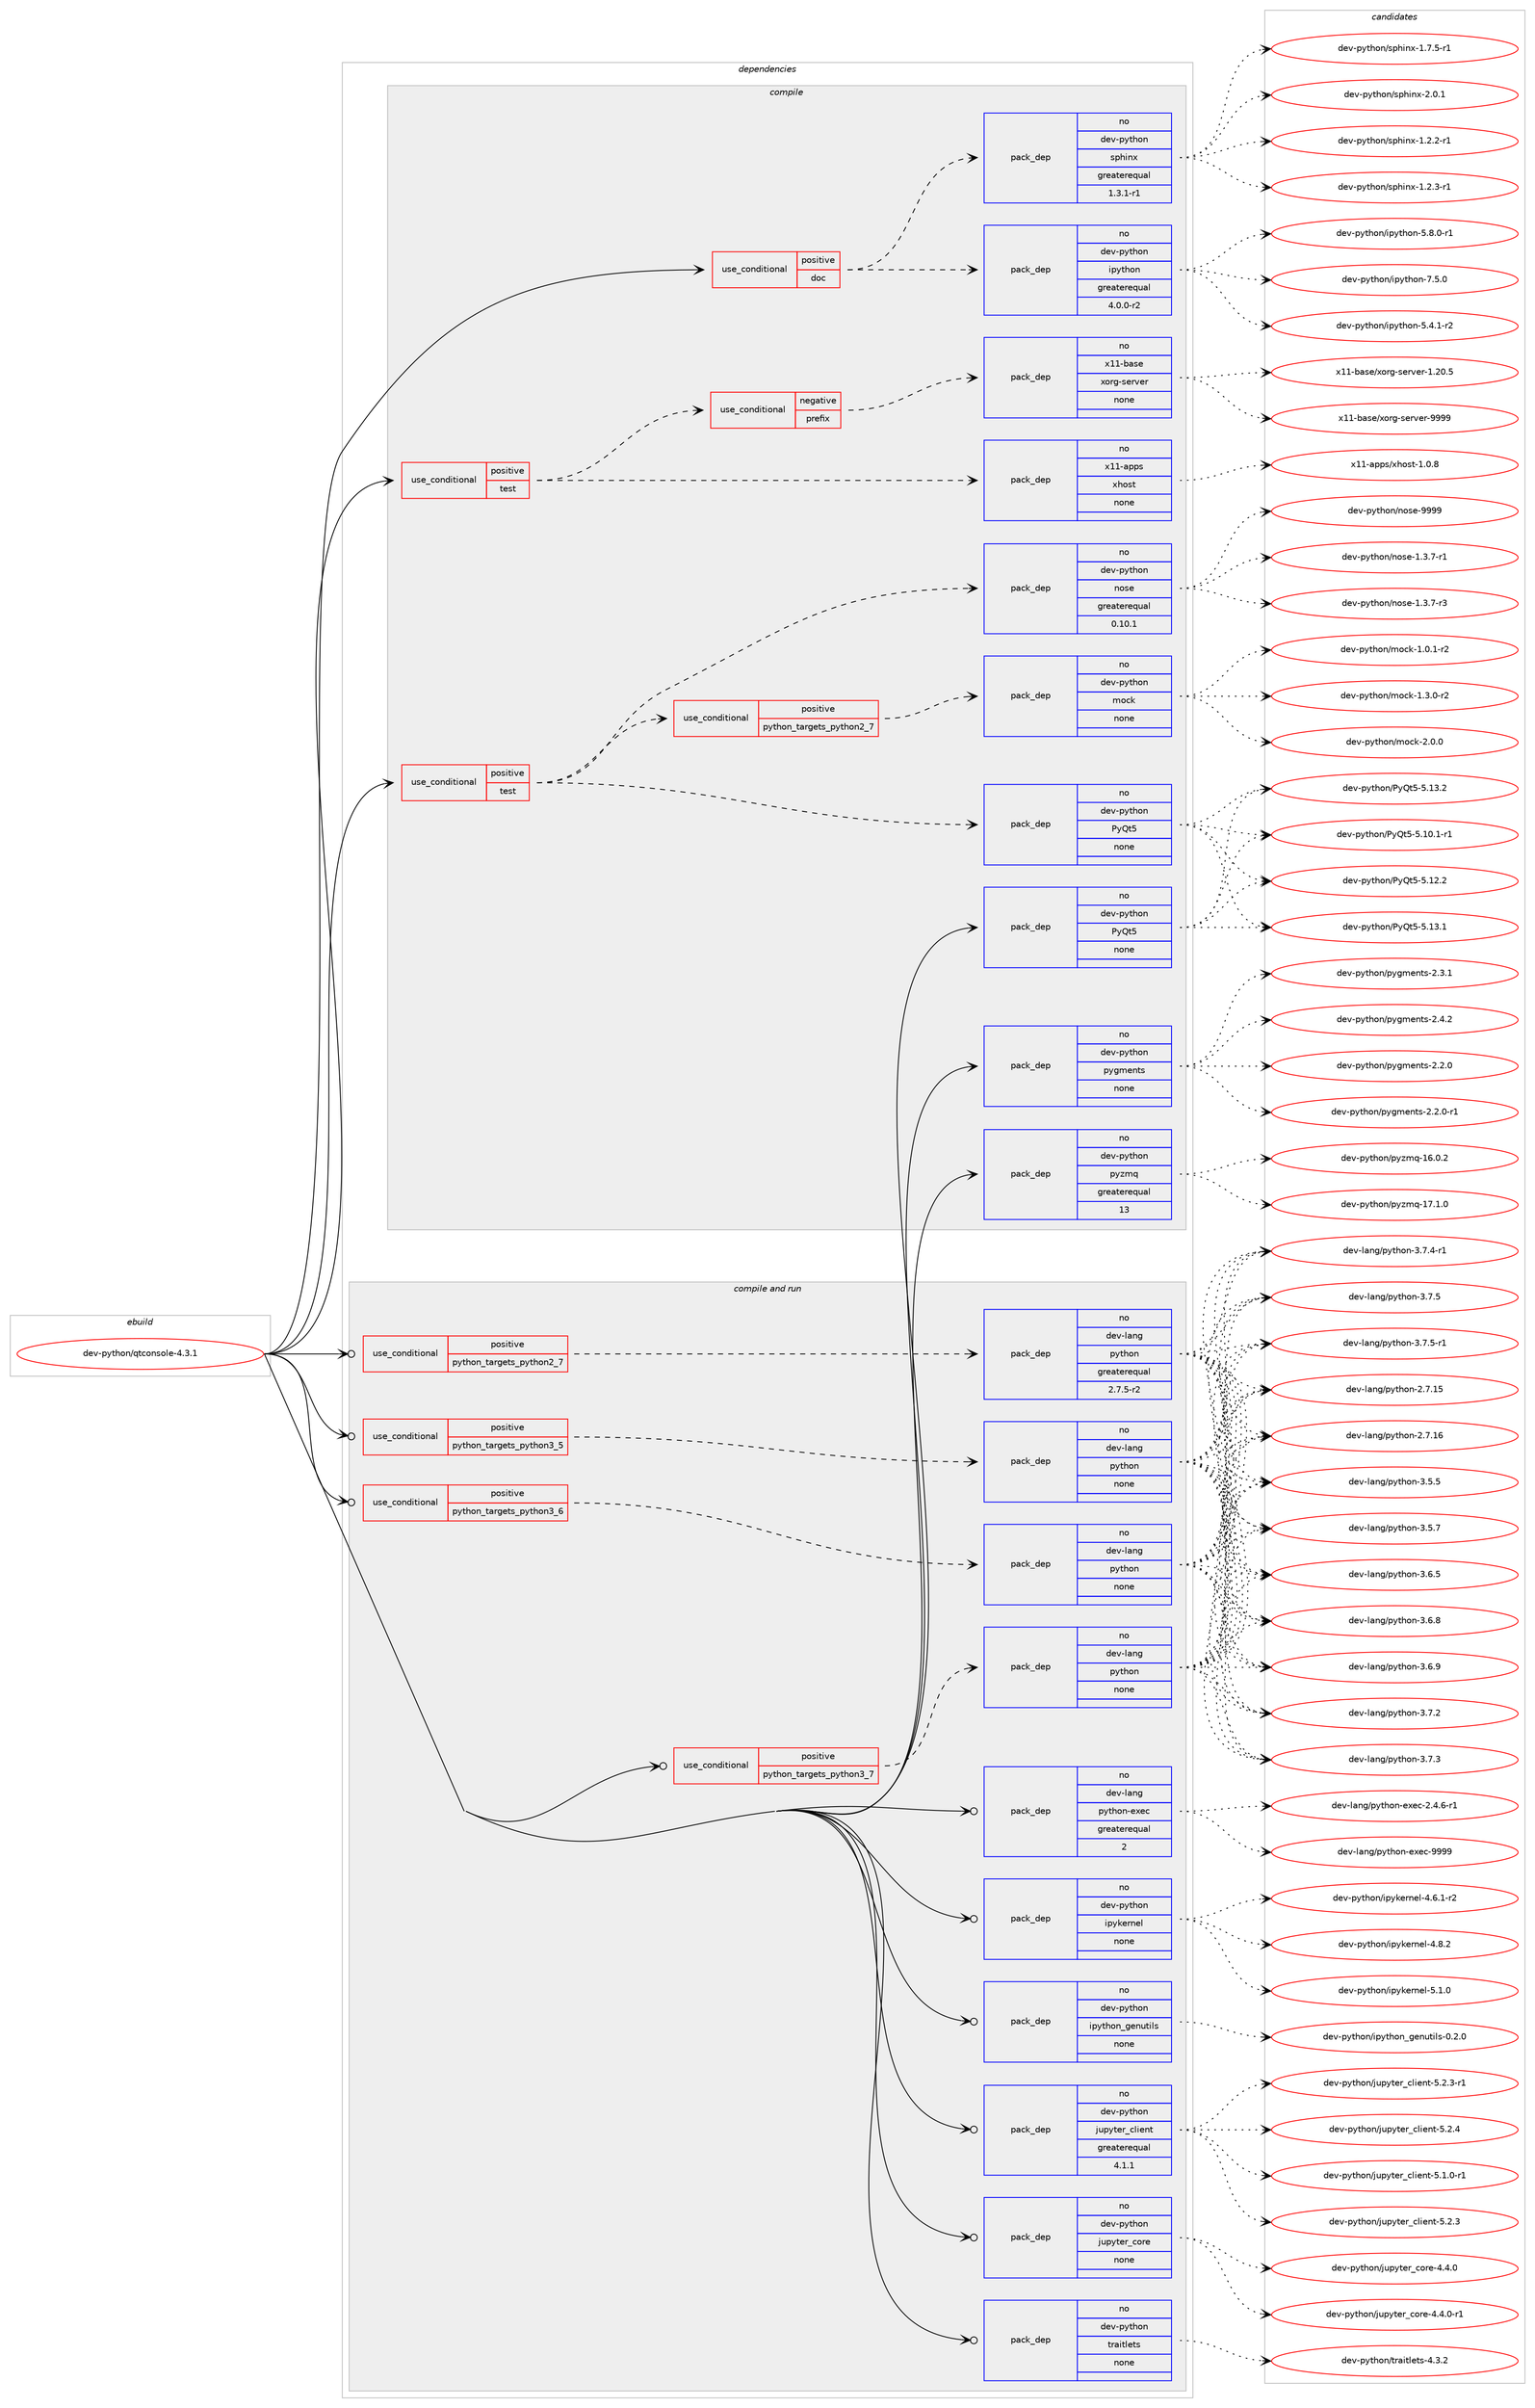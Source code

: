 digraph prolog {

# *************
# Graph options
# *************

newrank=true;
concentrate=true;
compound=true;
graph [rankdir=LR,fontname=Helvetica,fontsize=10,ranksep=1.5];#, ranksep=2.5, nodesep=0.2];
edge  [arrowhead=vee];
node  [fontname=Helvetica,fontsize=10];

# **********
# The ebuild
# **********

subgraph cluster_leftcol {
color=gray;
rank=same;
label=<<i>ebuild</i>>;
id [label="dev-python/qtconsole-4.3.1", color=red, width=4, href="../dev-python/qtconsole-4.3.1.svg"];
}

# ****************
# The dependencies
# ****************

subgraph cluster_midcol {
color=gray;
label=<<i>dependencies</i>>;
subgraph cluster_compile {
fillcolor="#eeeeee";
style=filled;
label=<<i>compile</i>>;
subgraph cond148322 {
dependency634216 [label=<<TABLE BORDER="0" CELLBORDER="1" CELLSPACING="0" CELLPADDING="4"><TR><TD ROWSPAN="3" CELLPADDING="10">use_conditional</TD></TR><TR><TD>positive</TD></TR><TR><TD>doc</TD></TR></TABLE>>, shape=none, color=red];
subgraph pack474016 {
dependency634217 [label=<<TABLE BORDER="0" CELLBORDER="1" CELLSPACING="0" CELLPADDING="4" WIDTH="220"><TR><TD ROWSPAN="6" CELLPADDING="30">pack_dep</TD></TR><TR><TD WIDTH="110">no</TD></TR><TR><TD>dev-python</TD></TR><TR><TD>ipython</TD></TR><TR><TD>greaterequal</TD></TR><TR><TD>4.0.0-r2</TD></TR></TABLE>>, shape=none, color=blue];
}
dependency634216:e -> dependency634217:w [weight=20,style="dashed",arrowhead="vee"];
subgraph pack474017 {
dependency634218 [label=<<TABLE BORDER="0" CELLBORDER="1" CELLSPACING="0" CELLPADDING="4" WIDTH="220"><TR><TD ROWSPAN="6" CELLPADDING="30">pack_dep</TD></TR><TR><TD WIDTH="110">no</TD></TR><TR><TD>dev-python</TD></TR><TR><TD>sphinx</TD></TR><TR><TD>greaterequal</TD></TR><TR><TD>1.3.1-r1</TD></TR></TABLE>>, shape=none, color=blue];
}
dependency634216:e -> dependency634218:w [weight=20,style="dashed",arrowhead="vee"];
}
id:e -> dependency634216:w [weight=20,style="solid",arrowhead="vee"];
subgraph cond148323 {
dependency634219 [label=<<TABLE BORDER="0" CELLBORDER="1" CELLSPACING="0" CELLPADDING="4"><TR><TD ROWSPAN="3" CELLPADDING="10">use_conditional</TD></TR><TR><TD>positive</TD></TR><TR><TD>test</TD></TR></TABLE>>, shape=none, color=red];
subgraph cond148324 {
dependency634220 [label=<<TABLE BORDER="0" CELLBORDER="1" CELLSPACING="0" CELLPADDING="4"><TR><TD ROWSPAN="3" CELLPADDING="10">use_conditional</TD></TR><TR><TD>negative</TD></TR><TR><TD>prefix</TD></TR></TABLE>>, shape=none, color=red];
subgraph pack474018 {
dependency634221 [label=<<TABLE BORDER="0" CELLBORDER="1" CELLSPACING="0" CELLPADDING="4" WIDTH="220"><TR><TD ROWSPAN="6" CELLPADDING="30">pack_dep</TD></TR><TR><TD WIDTH="110">no</TD></TR><TR><TD>x11-base</TD></TR><TR><TD>xorg-server</TD></TR><TR><TD>none</TD></TR><TR><TD></TD></TR></TABLE>>, shape=none, color=blue];
}
dependency634220:e -> dependency634221:w [weight=20,style="dashed",arrowhead="vee"];
}
dependency634219:e -> dependency634220:w [weight=20,style="dashed",arrowhead="vee"];
subgraph pack474019 {
dependency634222 [label=<<TABLE BORDER="0" CELLBORDER="1" CELLSPACING="0" CELLPADDING="4" WIDTH="220"><TR><TD ROWSPAN="6" CELLPADDING="30">pack_dep</TD></TR><TR><TD WIDTH="110">no</TD></TR><TR><TD>x11-apps</TD></TR><TR><TD>xhost</TD></TR><TR><TD>none</TD></TR><TR><TD></TD></TR></TABLE>>, shape=none, color=blue];
}
dependency634219:e -> dependency634222:w [weight=20,style="dashed",arrowhead="vee"];
}
id:e -> dependency634219:w [weight=20,style="solid",arrowhead="vee"];
subgraph cond148325 {
dependency634223 [label=<<TABLE BORDER="0" CELLBORDER="1" CELLSPACING="0" CELLPADDING="4"><TR><TD ROWSPAN="3" CELLPADDING="10">use_conditional</TD></TR><TR><TD>positive</TD></TR><TR><TD>test</TD></TR></TABLE>>, shape=none, color=red];
subgraph cond148326 {
dependency634224 [label=<<TABLE BORDER="0" CELLBORDER="1" CELLSPACING="0" CELLPADDING="4"><TR><TD ROWSPAN="3" CELLPADDING="10">use_conditional</TD></TR><TR><TD>positive</TD></TR><TR><TD>python_targets_python2_7</TD></TR></TABLE>>, shape=none, color=red];
subgraph pack474020 {
dependency634225 [label=<<TABLE BORDER="0" CELLBORDER="1" CELLSPACING="0" CELLPADDING="4" WIDTH="220"><TR><TD ROWSPAN="6" CELLPADDING="30">pack_dep</TD></TR><TR><TD WIDTH="110">no</TD></TR><TR><TD>dev-python</TD></TR><TR><TD>mock</TD></TR><TR><TD>none</TD></TR><TR><TD></TD></TR></TABLE>>, shape=none, color=blue];
}
dependency634224:e -> dependency634225:w [weight=20,style="dashed",arrowhead="vee"];
}
dependency634223:e -> dependency634224:w [weight=20,style="dashed",arrowhead="vee"];
subgraph pack474021 {
dependency634226 [label=<<TABLE BORDER="0" CELLBORDER="1" CELLSPACING="0" CELLPADDING="4" WIDTH="220"><TR><TD ROWSPAN="6" CELLPADDING="30">pack_dep</TD></TR><TR><TD WIDTH="110">no</TD></TR><TR><TD>dev-python</TD></TR><TR><TD>nose</TD></TR><TR><TD>greaterequal</TD></TR><TR><TD>0.10.1</TD></TR></TABLE>>, shape=none, color=blue];
}
dependency634223:e -> dependency634226:w [weight=20,style="dashed",arrowhead="vee"];
subgraph pack474022 {
dependency634227 [label=<<TABLE BORDER="0" CELLBORDER="1" CELLSPACING="0" CELLPADDING="4" WIDTH="220"><TR><TD ROWSPAN="6" CELLPADDING="30">pack_dep</TD></TR><TR><TD WIDTH="110">no</TD></TR><TR><TD>dev-python</TD></TR><TR><TD>PyQt5</TD></TR><TR><TD>none</TD></TR><TR><TD></TD></TR></TABLE>>, shape=none, color=blue];
}
dependency634223:e -> dependency634227:w [weight=20,style="dashed",arrowhead="vee"];
}
id:e -> dependency634223:w [weight=20,style="solid",arrowhead="vee"];
subgraph pack474023 {
dependency634228 [label=<<TABLE BORDER="0" CELLBORDER="1" CELLSPACING="0" CELLPADDING="4" WIDTH="220"><TR><TD ROWSPAN="6" CELLPADDING="30">pack_dep</TD></TR><TR><TD WIDTH="110">no</TD></TR><TR><TD>dev-python</TD></TR><TR><TD>PyQt5</TD></TR><TR><TD>none</TD></TR><TR><TD></TD></TR></TABLE>>, shape=none, color=blue];
}
id:e -> dependency634228:w [weight=20,style="solid",arrowhead="vee"];
subgraph pack474024 {
dependency634229 [label=<<TABLE BORDER="0" CELLBORDER="1" CELLSPACING="0" CELLPADDING="4" WIDTH="220"><TR><TD ROWSPAN="6" CELLPADDING="30">pack_dep</TD></TR><TR><TD WIDTH="110">no</TD></TR><TR><TD>dev-python</TD></TR><TR><TD>pygments</TD></TR><TR><TD>none</TD></TR><TR><TD></TD></TR></TABLE>>, shape=none, color=blue];
}
id:e -> dependency634229:w [weight=20,style="solid",arrowhead="vee"];
subgraph pack474025 {
dependency634230 [label=<<TABLE BORDER="0" CELLBORDER="1" CELLSPACING="0" CELLPADDING="4" WIDTH="220"><TR><TD ROWSPAN="6" CELLPADDING="30">pack_dep</TD></TR><TR><TD WIDTH="110">no</TD></TR><TR><TD>dev-python</TD></TR><TR><TD>pyzmq</TD></TR><TR><TD>greaterequal</TD></TR><TR><TD>13</TD></TR></TABLE>>, shape=none, color=blue];
}
id:e -> dependency634230:w [weight=20,style="solid",arrowhead="vee"];
}
subgraph cluster_compileandrun {
fillcolor="#eeeeee";
style=filled;
label=<<i>compile and run</i>>;
subgraph cond148327 {
dependency634231 [label=<<TABLE BORDER="0" CELLBORDER="1" CELLSPACING="0" CELLPADDING="4"><TR><TD ROWSPAN="3" CELLPADDING="10">use_conditional</TD></TR><TR><TD>positive</TD></TR><TR><TD>python_targets_python2_7</TD></TR></TABLE>>, shape=none, color=red];
subgraph pack474026 {
dependency634232 [label=<<TABLE BORDER="0" CELLBORDER="1" CELLSPACING="0" CELLPADDING="4" WIDTH="220"><TR><TD ROWSPAN="6" CELLPADDING="30">pack_dep</TD></TR><TR><TD WIDTH="110">no</TD></TR><TR><TD>dev-lang</TD></TR><TR><TD>python</TD></TR><TR><TD>greaterequal</TD></TR><TR><TD>2.7.5-r2</TD></TR></TABLE>>, shape=none, color=blue];
}
dependency634231:e -> dependency634232:w [weight=20,style="dashed",arrowhead="vee"];
}
id:e -> dependency634231:w [weight=20,style="solid",arrowhead="odotvee"];
subgraph cond148328 {
dependency634233 [label=<<TABLE BORDER="0" CELLBORDER="1" CELLSPACING="0" CELLPADDING="4"><TR><TD ROWSPAN="3" CELLPADDING="10">use_conditional</TD></TR><TR><TD>positive</TD></TR><TR><TD>python_targets_python3_5</TD></TR></TABLE>>, shape=none, color=red];
subgraph pack474027 {
dependency634234 [label=<<TABLE BORDER="0" CELLBORDER="1" CELLSPACING="0" CELLPADDING="4" WIDTH="220"><TR><TD ROWSPAN="6" CELLPADDING="30">pack_dep</TD></TR><TR><TD WIDTH="110">no</TD></TR><TR><TD>dev-lang</TD></TR><TR><TD>python</TD></TR><TR><TD>none</TD></TR><TR><TD></TD></TR></TABLE>>, shape=none, color=blue];
}
dependency634233:e -> dependency634234:w [weight=20,style="dashed",arrowhead="vee"];
}
id:e -> dependency634233:w [weight=20,style="solid",arrowhead="odotvee"];
subgraph cond148329 {
dependency634235 [label=<<TABLE BORDER="0" CELLBORDER="1" CELLSPACING="0" CELLPADDING="4"><TR><TD ROWSPAN="3" CELLPADDING="10">use_conditional</TD></TR><TR><TD>positive</TD></TR><TR><TD>python_targets_python3_6</TD></TR></TABLE>>, shape=none, color=red];
subgraph pack474028 {
dependency634236 [label=<<TABLE BORDER="0" CELLBORDER="1" CELLSPACING="0" CELLPADDING="4" WIDTH="220"><TR><TD ROWSPAN="6" CELLPADDING="30">pack_dep</TD></TR><TR><TD WIDTH="110">no</TD></TR><TR><TD>dev-lang</TD></TR><TR><TD>python</TD></TR><TR><TD>none</TD></TR><TR><TD></TD></TR></TABLE>>, shape=none, color=blue];
}
dependency634235:e -> dependency634236:w [weight=20,style="dashed",arrowhead="vee"];
}
id:e -> dependency634235:w [weight=20,style="solid",arrowhead="odotvee"];
subgraph cond148330 {
dependency634237 [label=<<TABLE BORDER="0" CELLBORDER="1" CELLSPACING="0" CELLPADDING="4"><TR><TD ROWSPAN="3" CELLPADDING="10">use_conditional</TD></TR><TR><TD>positive</TD></TR><TR><TD>python_targets_python3_7</TD></TR></TABLE>>, shape=none, color=red];
subgraph pack474029 {
dependency634238 [label=<<TABLE BORDER="0" CELLBORDER="1" CELLSPACING="0" CELLPADDING="4" WIDTH="220"><TR><TD ROWSPAN="6" CELLPADDING="30">pack_dep</TD></TR><TR><TD WIDTH="110">no</TD></TR><TR><TD>dev-lang</TD></TR><TR><TD>python</TD></TR><TR><TD>none</TD></TR><TR><TD></TD></TR></TABLE>>, shape=none, color=blue];
}
dependency634237:e -> dependency634238:w [weight=20,style="dashed",arrowhead="vee"];
}
id:e -> dependency634237:w [weight=20,style="solid",arrowhead="odotvee"];
subgraph pack474030 {
dependency634239 [label=<<TABLE BORDER="0" CELLBORDER="1" CELLSPACING="0" CELLPADDING="4" WIDTH="220"><TR><TD ROWSPAN="6" CELLPADDING="30">pack_dep</TD></TR><TR><TD WIDTH="110">no</TD></TR><TR><TD>dev-lang</TD></TR><TR><TD>python-exec</TD></TR><TR><TD>greaterequal</TD></TR><TR><TD>2</TD></TR></TABLE>>, shape=none, color=blue];
}
id:e -> dependency634239:w [weight=20,style="solid",arrowhead="odotvee"];
subgraph pack474031 {
dependency634240 [label=<<TABLE BORDER="0" CELLBORDER="1" CELLSPACING="0" CELLPADDING="4" WIDTH="220"><TR><TD ROWSPAN="6" CELLPADDING="30">pack_dep</TD></TR><TR><TD WIDTH="110">no</TD></TR><TR><TD>dev-python</TD></TR><TR><TD>ipykernel</TD></TR><TR><TD>none</TD></TR><TR><TD></TD></TR></TABLE>>, shape=none, color=blue];
}
id:e -> dependency634240:w [weight=20,style="solid",arrowhead="odotvee"];
subgraph pack474032 {
dependency634241 [label=<<TABLE BORDER="0" CELLBORDER="1" CELLSPACING="0" CELLPADDING="4" WIDTH="220"><TR><TD ROWSPAN="6" CELLPADDING="30">pack_dep</TD></TR><TR><TD WIDTH="110">no</TD></TR><TR><TD>dev-python</TD></TR><TR><TD>ipython_genutils</TD></TR><TR><TD>none</TD></TR><TR><TD></TD></TR></TABLE>>, shape=none, color=blue];
}
id:e -> dependency634241:w [weight=20,style="solid",arrowhead="odotvee"];
subgraph pack474033 {
dependency634242 [label=<<TABLE BORDER="0" CELLBORDER="1" CELLSPACING="0" CELLPADDING="4" WIDTH="220"><TR><TD ROWSPAN="6" CELLPADDING="30">pack_dep</TD></TR><TR><TD WIDTH="110">no</TD></TR><TR><TD>dev-python</TD></TR><TR><TD>jupyter_client</TD></TR><TR><TD>greaterequal</TD></TR><TR><TD>4.1.1</TD></TR></TABLE>>, shape=none, color=blue];
}
id:e -> dependency634242:w [weight=20,style="solid",arrowhead="odotvee"];
subgraph pack474034 {
dependency634243 [label=<<TABLE BORDER="0" CELLBORDER="1" CELLSPACING="0" CELLPADDING="4" WIDTH="220"><TR><TD ROWSPAN="6" CELLPADDING="30">pack_dep</TD></TR><TR><TD WIDTH="110">no</TD></TR><TR><TD>dev-python</TD></TR><TR><TD>jupyter_core</TD></TR><TR><TD>none</TD></TR><TR><TD></TD></TR></TABLE>>, shape=none, color=blue];
}
id:e -> dependency634243:w [weight=20,style="solid",arrowhead="odotvee"];
subgraph pack474035 {
dependency634244 [label=<<TABLE BORDER="0" CELLBORDER="1" CELLSPACING="0" CELLPADDING="4" WIDTH="220"><TR><TD ROWSPAN="6" CELLPADDING="30">pack_dep</TD></TR><TR><TD WIDTH="110">no</TD></TR><TR><TD>dev-python</TD></TR><TR><TD>traitlets</TD></TR><TR><TD>none</TD></TR><TR><TD></TD></TR></TABLE>>, shape=none, color=blue];
}
id:e -> dependency634244:w [weight=20,style="solid",arrowhead="odotvee"];
}
subgraph cluster_run {
fillcolor="#eeeeee";
style=filled;
label=<<i>run</i>>;
}
}

# **************
# The candidates
# **************

subgraph cluster_choices {
rank=same;
color=gray;
label=<<i>candidates</i>>;

subgraph choice474016 {
color=black;
nodesep=1;
choice10010111845112121116104111110471051121211161041111104553465246494511450 [label="dev-python/ipython-5.4.1-r2", color=red, width=4,href="../dev-python/ipython-5.4.1-r2.svg"];
choice10010111845112121116104111110471051121211161041111104553465646484511449 [label="dev-python/ipython-5.8.0-r1", color=red, width=4,href="../dev-python/ipython-5.8.0-r1.svg"];
choice1001011184511212111610411111047105112121116104111110455546534648 [label="dev-python/ipython-7.5.0", color=red, width=4,href="../dev-python/ipython-7.5.0.svg"];
dependency634217:e -> choice10010111845112121116104111110471051121211161041111104553465246494511450:w [style=dotted,weight="100"];
dependency634217:e -> choice10010111845112121116104111110471051121211161041111104553465646484511449:w [style=dotted,weight="100"];
dependency634217:e -> choice1001011184511212111610411111047105112121116104111110455546534648:w [style=dotted,weight="100"];
}
subgraph choice474017 {
color=black;
nodesep=1;
choice10010111845112121116104111110471151121041051101204549465046504511449 [label="dev-python/sphinx-1.2.2-r1", color=red, width=4,href="../dev-python/sphinx-1.2.2-r1.svg"];
choice10010111845112121116104111110471151121041051101204549465046514511449 [label="dev-python/sphinx-1.2.3-r1", color=red, width=4,href="../dev-python/sphinx-1.2.3-r1.svg"];
choice10010111845112121116104111110471151121041051101204549465546534511449 [label="dev-python/sphinx-1.7.5-r1", color=red, width=4,href="../dev-python/sphinx-1.7.5-r1.svg"];
choice1001011184511212111610411111047115112104105110120455046484649 [label="dev-python/sphinx-2.0.1", color=red, width=4,href="../dev-python/sphinx-2.0.1.svg"];
dependency634218:e -> choice10010111845112121116104111110471151121041051101204549465046504511449:w [style=dotted,weight="100"];
dependency634218:e -> choice10010111845112121116104111110471151121041051101204549465046514511449:w [style=dotted,weight="100"];
dependency634218:e -> choice10010111845112121116104111110471151121041051101204549465546534511449:w [style=dotted,weight="100"];
dependency634218:e -> choice1001011184511212111610411111047115112104105110120455046484649:w [style=dotted,weight="100"];
}
subgraph choice474018 {
color=black;
nodesep=1;
choice1204949459897115101471201111141034511510111411810111445494650484653 [label="x11-base/xorg-server-1.20.5", color=red, width=4,href="../x11-base/xorg-server-1.20.5.svg"];
choice120494945989711510147120111114103451151011141181011144557575757 [label="x11-base/xorg-server-9999", color=red, width=4,href="../x11-base/xorg-server-9999.svg"];
dependency634221:e -> choice1204949459897115101471201111141034511510111411810111445494650484653:w [style=dotted,weight="100"];
dependency634221:e -> choice120494945989711510147120111114103451151011141181011144557575757:w [style=dotted,weight="100"];
}
subgraph choice474019 {
color=black;
nodesep=1;
choice1204949459711211211547120104111115116454946484656 [label="x11-apps/xhost-1.0.8", color=red, width=4,href="../x11-apps/xhost-1.0.8.svg"];
dependency634222:e -> choice1204949459711211211547120104111115116454946484656:w [style=dotted,weight="100"];
}
subgraph choice474020 {
color=black;
nodesep=1;
choice1001011184511212111610411111047109111991074549464846494511450 [label="dev-python/mock-1.0.1-r2", color=red, width=4,href="../dev-python/mock-1.0.1-r2.svg"];
choice1001011184511212111610411111047109111991074549465146484511450 [label="dev-python/mock-1.3.0-r2", color=red, width=4,href="../dev-python/mock-1.3.0-r2.svg"];
choice100101118451121211161041111104710911199107455046484648 [label="dev-python/mock-2.0.0", color=red, width=4,href="../dev-python/mock-2.0.0.svg"];
dependency634225:e -> choice1001011184511212111610411111047109111991074549464846494511450:w [style=dotted,weight="100"];
dependency634225:e -> choice1001011184511212111610411111047109111991074549465146484511450:w [style=dotted,weight="100"];
dependency634225:e -> choice100101118451121211161041111104710911199107455046484648:w [style=dotted,weight="100"];
}
subgraph choice474021 {
color=black;
nodesep=1;
choice10010111845112121116104111110471101111151014549465146554511449 [label="dev-python/nose-1.3.7-r1", color=red, width=4,href="../dev-python/nose-1.3.7-r1.svg"];
choice10010111845112121116104111110471101111151014549465146554511451 [label="dev-python/nose-1.3.7-r3", color=red, width=4,href="../dev-python/nose-1.3.7-r3.svg"];
choice10010111845112121116104111110471101111151014557575757 [label="dev-python/nose-9999", color=red, width=4,href="../dev-python/nose-9999.svg"];
dependency634226:e -> choice10010111845112121116104111110471101111151014549465146554511449:w [style=dotted,weight="100"];
dependency634226:e -> choice10010111845112121116104111110471101111151014549465146554511451:w [style=dotted,weight="100"];
dependency634226:e -> choice10010111845112121116104111110471101111151014557575757:w [style=dotted,weight="100"];
}
subgraph choice474022 {
color=black;
nodesep=1;
choice1001011184511212111610411111047801218111653455346494846494511449 [label="dev-python/PyQt5-5.10.1-r1", color=red, width=4,href="../dev-python/PyQt5-5.10.1-r1.svg"];
choice100101118451121211161041111104780121811165345534649504650 [label="dev-python/PyQt5-5.12.2", color=red, width=4,href="../dev-python/PyQt5-5.12.2.svg"];
choice100101118451121211161041111104780121811165345534649514649 [label="dev-python/PyQt5-5.13.1", color=red, width=4,href="../dev-python/PyQt5-5.13.1.svg"];
choice100101118451121211161041111104780121811165345534649514650 [label="dev-python/PyQt5-5.13.2", color=red, width=4,href="../dev-python/PyQt5-5.13.2.svg"];
dependency634227:e -> choice1001011184511212111610411111047801218111653455346494846494511449:w [style=dotted,weight="100"];
dependency634227:e -> choice100101118451121211161041111104780121811165345534649504650:w [style=dotted,weight="100"];
dependency634227:e -> choice100101118451121211161041111104780121811165345534649514649:w [style=dotted,weight="100"];
dependency634227:e -> choice100101118451121211161041111104780121811165345534649514650:w [style=dotted,weight="100"];
}
subgraph choice474023 {
color=black;
nodesep=1;
choice1001011184511212111610411111047801218111653455346494846494511449 [label="dev-python/PyQt5-5.10.1-r1", color=red, width=4,href="../dev-python/PyQt5-5.10.1-r1.svg"];
choice100101118451121211161041111104780121811165345534649504650 [label="dev-python/PyQt5-5.12.2", color=red, width=4,href="../dev-python/PyQt5-5.12.2.svg"];
choice100101118451121211161041111104780121811165345534649514649 [label="dev-python/PyQt5-5.13.1", color=red, width=4,href="../dev-python/PyQt5-5.13.1.svg"];
choice100101118451121211161041111104780121811165345534649514650 [label="dev-python/PyQt5-5.13.2", color=red, width=4,href="../dev-python/PyQt5-5.13.2.svg"];
dependency634228:e -> choice1001011184511212111610411111047801218111653455346494846494511449:w [style=dotted,weight="100"];
dependency634228:e -> choice100101118451121211161041111104780121811165345534649504650:w [style=dotted,weight="100"];
dependency634228:e -> choice100101118451121211161041111104780121811165345534649514649:w [style=dotted,weight="100"];
dependency634228:e -> choice100101118451121211161041111104780121811165345534649514650:w [style=dotted,weight="100"];
}
subgraph choice474024 {
color=black;
nodesep=1;
choice1001011184511212111610411111047112121103109101110116115455046504648 [label="dev-python/pygments-2.2.0", color=red, width=4,href="../dev-python/pygments-2.2.0.svg"];
choice10010111845112121116104111110471121211031091011101161154550465046484511449 [label="dev-python/pygments-2.2.0-r1", color=red, width=4,href="../dev-python/pygments-2.2.0-r1.svg"];
choice1001011184511212111610411111047112121103109101110116115455046514649 [label="dev-python/pygments-2.3.1", color=red, width=4,href="../dev-python/pygments-2.3.1.svg"];
choice1001011184511212111610411111047112121103109101110116115455046524650 [label="dev-python/pygments-2.4.2", color=red, width=4,href="../dev-python/pygments-2.4.2.svg"];
dependency634229:e -> choice1001011184511212111610411111047112121103109101110116115455046504648:w [style=dotted,weight="100"];
dependency634229:e -> choice10010111845112121116104111110471121211031091011101161154550465046484511449:w [style=dotted,weight="100"];
dependency634229:e -> choice1001011184511212111610411111047112121103109101110116115455046514649:w [style=dotted,weight="100"];
dependency634229:e -> choice1001011184511212111610411111047112121103109101110116115455046524650:w [style=dotted,weight="100"];
}
subgraph choice474025 {
color=black;
nodesep=1;
choice100101118451121211161041111104711212112210911345495446484650 [label="dev-python/pyzmq-16.0.2", color=red, width=4,href="../dev-python/pyzmq-16.0.2.svg"];
choice100101118451121211161041111104711212112210911345495546494648 [label="dev-python/pyzmq-17.1.0", color=red, width=4,href="../dev-python/pyzmq-17.1.0.svg"];
dependency634230:e -> choice100101118451121211161041111104711212112210911345495446484650:w [style=dotted,weight="100"];
dependency634230:e -> choice100101118451121211161041111104711212112210911345495546494648:w [style=dotted,weight="100"];
}
subgraph choice474026 {
color=black;
nodesep=1;
choice10010111845108971101034711212111610411111045504655464953 [label="dev-lang/python-2.7.15", color=red, width=4,href="../dev-lang/python-2.7.15.svg"];
choice10010111845108971101034711212111610411111045504655464954 [label="dev-lang/python-2.7.16", color=red, width=4,href="../dev-lang/python-2.7.16.svg"];
choice100101118451089711010347112121116104111110455146534653 [label="dev-lang/python-3.5.5", color=red, width=4,href="../dev-lang/python-3.5.5.svg"];
choice100101118451089711010347112121116104111110455146534655 [label="dev-lang/python-3.5.7", color=red, width=4,href="../dev-lang/python-3.5.7.svg"];
choice100101118451089711010347112121116104111110455146544653 [label="dev-lang/python-3.6.5", color=red, width=4,href="../dev-lang/python-3.6.5.svg"];
choice100101118451089711010347112121116104111110455146544656 [label="dev-lang/python-3.6.8", color=red, width=4,href="../dev-lang/python-3.6.8.svg"];
choice100101118451089711010347112121116104111110455146544657 [label="dev-lang/python-3.6.9", color=red, width=4,href="../dev-lang/python-3.6.9.svg"];
choice100101118451089711010347112121116104111110455146554650 [label="dev-lang/python-3.7.2", color=red, width=4,href="../dev-lang/python-3.7.2.svg"];
choice100101118451089711010347112121116104111110455146554651 [label="dev-lang/python-3.7.3", color=red, width=4,href="../dev-lang/python-3.7.3.svg"];
choice1001011184510897110103471121211161041111104551465546524511449 [label="dev-lang/python-3.7.4-r1", color=red, width=4,href="../dev-lang/python-3.7.4-r1.svg"];
choice100101118451089711010347112121116104111110455146554653 [label="dev-lang/python-3.7.5", color=red, width=4,href="../dev-lang/python-3.7.5.svg"];
choice1001011184510897110103471121211161041111104551465546534511449 [label="dev-lang/python-3.7.5-r1", color=red, width=4,href="../dev-lang/python-3.7.5-r1.svg"];
dependency634232:e -> choice10010111845108971101034711212111610411111045504655464953:w [style=dotted,weight="100"];
dependency634232:e -> choice10010111845108971101034711212111610411111045504655464954:w [style=dotted,weight="100"];
dependency634232:e -> choice100101118451089711010347112121116104111110455146534653:w [style=dotted,weight="100"];
dependency634232:e -> choice100101118451089711010347112121116104111110455146534655:w [style=dotted,weight="100"];
dependency634232:e -> choice100101118451089711010347112121116104111110455146544653:w [style=dotted,weight="100"];
dependency634232:e -> choice100101118451089711010347112121116104111110455146544656:w [style=dotted,weight="100"];
dependency634232:e -> choice100101118451089711010347112121116104111110455146544657:w [style=dotted,weight="100"];
dependency634232:e -> choice100101118451089711010347112121116104111110455146554650:w [style=dotted,weight="100"];
dependency634232:e -> choice100101118451089711010347112121116104111110455146554651:w [style=dotted,weight="100"];
dependency634232:e -> choice1001011184510897110103471121211161041111104551465546524511449:w [style=dotted,weight="100"];
dependency634232:e -> choice100101118451089711010347112121116104111110455146554653:w [style=dotted,weight="100"];
dependency634232:e -> choice1001011184510897110103471121211161041111104551465546534511449:w [style=dotted,weight="100"];
}
subgraph choice474027 {
color=black;
nodesep=1;
choice10010111845108971101034711212111610411111045504655464953 [label="dev-lang/python-2.7.15", color=red, width=4,href="../dev-lang/python-2.7.15.svg"];
choice10010111845108971101034711212111610411111045504655464954 [label="dev-lang/python-2.7.16", color=red, width=4,href="../dev-lang/python-2.7.16.svg"];
choice100101118451089711010347112121116104111110455146534653 [label="dev-lang/python-3.5.5", color=red, width=4,href="../dev-lang/python-3.5.5.svg"];
choice100101118451089711010347112121116104111110455146534655 [label="dev-lang/python-3.5.7", color=red, width=4,href="../dev-lang/python-3.5.7.svg"];
choice100101118451089711010347112121116104111110455146544653 [label="dev-lang/python-3.6.5", color=red, width=4,href="../dev-lang/python-3.6.5.svg"];
choice100101118451089711010347112121116104111110455146544656 [label="dev-lang/python-3.6.8", color=red, width=4,href="../dev-lang/python-3.6.8.svg"];
choice100101118451089711010347112121116104111110455146544657 [label="dev-lang/python-3.6.9", color=red, width=4,href="../dev-lang/python-3.6.9.svg"];
choice100101118451089711010347112121116104111110455146554650 [label="dev-lang/python-3.7.2", color=red, width=4,href="../dev-lang/python-3.7.2.svg"];
choice100101118451089711010347112121116104111110455146554651 [label="dev-lang/python-3.7.3", color=red, width=4,href="../dev-lang/python-3.7.3.svg"];
choice1001011184510897110103471121211161041111104551465546524511449 [label="dev-lang/python-3.7.4-r1", color=red, width=4,href="../dev-lang/python-3.7.4-r1.svg"];
choice100101118451089711010347112121116104111110455146554653 [label="dev-lang/python-3.7.5", color=red, width=4,href="../dev-lang/python-3.7.5.svg"];
choice1001011184510897110103471121211161041111104551465546534511449 [label="dev-lang/python-3.7.5-r1", color=red, width=4,href="../dev-lang/python-3.7.5-r1.svg"];
dependency634234:e -> choice10010111845108971101034711212111610411111045504655464953:w [style=dotted,weight="100"];
dependency634234:e -> choice10010111845108971101034711212111610411111045504655464954:w [style=dotted,weight="100"];
dependency634234:e -> choice100101118451089711010347112121116104111110455146534653:w [style=dotted,weight="100"];
dependency634234:e -> choice100101118451089711010347112121116104111110455146534655:w [style=dotted,weight="100"];
dependency634234:e -> choice100101118451089711010347112121116104111110455146544653:w [style=dotted,weight="100"];
dependency634234:e -> choice100101118451089711010347112121116104111110455146544656:w [style=dotted,weight="100"];
dependency634234:e -> choice100101118451089711010347112121116104111110455146544657:w [style=dotted,weight="100"];
dependency634234:e -> choice100101118451089711010347112121116104111110455146554650:w [style=dotted,weight="100"];
dependency634234:e -> choice100101118451089711010347112121116104111110455146554651:w [style=dotted,weight="100"];
dependency634234:e -> choice1001011184510897110103471121211161041111104551465546524511449:w [style=dotted,weight="100"];
dependency634234:e -> choice100101118451089711010347112121116104111110455146554653:w [style=dotted,weight="100"];
dependency634234:e -> choice1001011184510897110103471121211161041111104551465546534511449:w [style=dotted,weight="100"];
}
subgraph choice474028 {
color=black;
nodesep=1;
choice10010111845108971101034711212111610411111045504655464953 [label="dev-lang/python-2.7.15", color=red, width=4,href="../dev-lang/python-2.7.15.svg"];
choice10010111845108971101034711212111610411111045504655464954 [label="dev-lang/python-2.7.16", color=red, width=4,href="../dev-lang/python-2.7.16.svg"];
choice100101118451089711010347112121116104111110455146534653 [label="dev-lang/python-3.5.5", color=red, width=4,href="../dev-lang/python-3.5.5.svg"];
choice100101118451089711010347112121116104111110455146534655 [label="dev-lang/python-3.5.7", color=red, width=4,href="../dev-lang/python-3.5.7.svg"];
choice100101118451089711010347112121116104111110455146544653 [label="dev-lang/python-3.6.5", color=red, width=4,href="../dev-lang/python-3.6.5.svg"];
choice100101118451089711010347112121116104111110455146544656 [label="dev-lang/python-3.6.8", color=red, width=4,href="../dev-lang/python-3.6.8.svg"];
choice100101118451089711010347112121116104111110455146544657 [label="dev-lang/python-3.6.9", color=red, width=4,href="../dev-lang/python-3.6.9.svg"];
choice100101118451089711010347112121116104111110455146554650 [label="dev-lang/python-3.7.2", color=red, width=4,href="../dev-lang/python-3.7.2.svg"];
choice100101118451089711010347112121116104111110455146554651 [label="dev-lang/python-3.7.3", color=red, width=4,href="../dev-lang/python-3.7.3.svg"];
choice1001011184510897110103471121211161041111104551465546524511449 [label="dev-lang/python-3.7.4-r1", color=red, width=4,href="../dev-lang/python-3.7.4-r1.svg"];
choice100101118451089711010347112121116104111110455146554653 [label="dev-lang/python-3.7.5", color=red, width=4,href="../dev-lang/python-3.7.5.svg"];
choice1001011184510897110103471121211161041111104551465546534511449 [label="dev-lang/python-3.7.5-r1", color=red, width=4,href="../dev-lang/python-3.7.5-r1.svg"];
dependency634236:e -> choice10010111845108971101034711212111610411111045504655464953:w [style=dotted,weight="100"];
dependency634236:e -> choice10010111845108971101034711212111610411111045504655464954:w [style=dotted,weight="100"];
dependency634236:e -> choice100101118451089711010347112121116104111110455146534653:w [style=dotted,weight="100"];
dependency634236:e -> choice100101118451089711010347112121116104111110455146534655:w [style=dotted,weight="100"];
dependency634236:e -> choice100101118451089711010347112121116104111110455146544653:w [style=dotted,weight="100"];
dependency634236:e -> choice100101118451089711010347112121116104111110455146544656:w [style=dotted,weight="100"];
dependency634236:e -> choice100101118451089711010347112121116104111110455146544657:w [style=dotted,weight="100"];
dependency634236:e -> choice100101118451089711010347112121116104111110455146554650:w [style=dotted,weight="100"];
dependency634236:e -> choice100101118451089711010347112121116104111110455146554651:w [style=dotted,weight="100"];
dependency634236:e -> choice1001011184510897110103471121211161041111104551465546524511449:w [style=dotted,weight="100"];
dependency634236:e -> choice100101118451089711010347112121116104111110455146554653:w [style=dotted,weight="100"];
dependency634236:e -> choice1001011184510897110103471121211161041111104551465546534511449:w [style=dotted,weight="100"];
}
subgraph choice474029 {
color=black;
nodesep=1;
choice10010111845108971101034711212111610411111045504655464953 [label="dev-lang/python-2.7.15", color=red, width=4,href="../dev-lang/python-2.7.15.svg"];
choice10010111845108971101034711212111610411111045504655464954 [label="dev-lang/python-2.7.16", color=red, width=4,href="../dev-lang/python-2.7.16.svg"];
choice100101118451089711010347112121116104111110455146534653 [label="dev-lang/python-3.5.5", color=red, width=4,href="../dev-lang/python-3.5.5.svg"];
choice100101118451089711010347112121116104111110455146534655 [label="dev-lang/python-3.5.7", color=red, width=4,href="../dev-lang/python-3.5.7.svg"];
choice100101118451089711010347112121116104111110455146544653 [label="dev-lang/python-3.6.5", color=red, width=4,href="../dev-lang/python-3.6.5.svg"];
choice100101118451089711010347112121116104111110455146544656 [label="dev-lang/python-3.6.8", color=red, width=4,href="../dev-lang/python-3.6.8.svg"];
choice100101118451089711010347112121116104111110455146544657 [label="dev-lang/python-3.6.9", color=red, width=4,href="../dev-lang/python-3.6.9.svg"];
choice100101118451089711010347112121116104111110455146554650 [label="dev-lang/python-3.7.2", color=red, width=4,href="../dev-lang/python-3.7.2.svg"];
choice100101118451089711010347112121116104111110455146554651 [label="dev-lang/python-3.7.3", color=red, width=4,href="../dev-lang/python-3.7.3.svg"];
choice1001011184510897110103471121211161041111104551465546524511449 [label="dev-lang/python-3.7.4-r1", color=red, width=4,href="../dev-lang/python-3.7.4-r1.svg"];
choice100101118451089711010347112121116104111110455146554653 [label="dev-lang/python-3.7.5", color=red, width=4,href="../dev-lang/python-3.7.5.svg"];
choice1001011184510897110103471121211161041111104551465546534511449 [label="dev-lang/python-3.7.5-r1", color=red, width=4,href="../dev-lang/python-3.7.5-r1.svg"];
dependency634238:e -> choice10010111845108971101034711212111610411111045504655464953:w [style=dotted,weight="100"];
dependency634238:e -> choice10010111845108971101034711212111610411111045504655464954:w [style=dotted,weight="100"];
dependency634238:e -> choice100101118451089711010347112121116104111110455146534653:w [style=dotted,weight="100"];
dependency634238:e -> choice100101118451089711010347112121116104111110455146534655:w [style=dotted,weight="100"];
dependency634238:e -> choice100101118451089711010347112121116104111110455146544653:w [style=dotted,weight="100"];
dependency634238:e -> choice100101118451089711010347112121116104111110455146544656:w [style=dotted,weight="100"];
dependency634238:e -> choice100101118451089711010347112121116104111110455146544657:w [style=dotted,weight="100"];
dependency634238:e -> choice100101118451089711010347112121116104111110455146554650:w [style=dotted,weight="100"];
dependency634238:e -> choice100101118451089711010347112121116104111110455146554651:w [style=dotted,weight="100"];
dependency634238:e -> choice1001011184510897110103471121211161041111104551465546524511449:w [style=dotted,weight="100"];
dependency634238:e -> choice100101118451089711010347112121116104111110455146554653:w [style=dotted,weight="100"];
dependency634238:e -> choice1001011184510897110103471121211161041111104551465546534511449:w [style=dotted,weight="100"];
}
subgraph choice474030 {
color=black;
nodesep=1;
choice10010111845108971101034711212111610411111045101120101994550465246544511449 [label="dev-lang/python-exec-2.4.6-r1", color=red, width=4,href="../dev-lang/python-exec-2.4.6-r1.svg"];
choice10010111845108971101034711212111610411111045101120101994557575757 [label="dev-lang/python-exec-9999", color=red, width=4,href="../dev-lang/python-exec-9999.svg"];
dependency634239:e -> choice10010111845108971101034711212111610411111045101120101994550465246544511449:w [style=dotted,weight="100"];
dependency634239:e -> choice10010111845108971101034711212111610411111045101120101994557575757:w [style=dotted,weight="100"];
}
subgraph choice474031 {
color=black;
nodesep=1;
choice10010111845112121116104111110471051121211071011141101011084552465446494511450 [label="dev-python/ipykernel-4.6.1-r2", color=red, width=4,href="../dev-python/ipykernel-4.6.1-r2.svg"];
choice1001011184511212111610411111047105112121107101114110101108455246564650 [label="dev-python/ipykernel-4.8.2", color=red, width=4,href="../dev-python/ipykernel-4.8.2.svg"];
choice1001011184511212111610411111047105112121107101114110101108455346494648 [label="dev-python/ipykernel-5.1.0", color=red, width=4,href="../dev-python/ipykernel-5.1.0.svg"];
dependency634240:e -> choice10010111845112121116104111110471051121211071011141101011084552465446494511450:w [style=dotted,weight="100"];
dependency634240:e -> choice1001011184511212111610411111047105112121107101114110101108455246564650:w [style=dotted,weight="100"];
dependency634240:e -> choice1001011184511212111610411111047105112121107101114110101108455346494648:w [style=dotted,weight="100"];
}
subgraph choice474032 {
color=black;
nodesep=1;
choice100101118451121211161041111104710511212111610411111095103101110117116105108115454846504648 [label="dev-python/ipython_genutils-0.2.0", color=red, width=4,href="../dev-python/ipython_genutils-0.2.0.svg"];
dependency634241:e -> choice100101118451121211161041111104710511212111610411111095103101110117116105108115454846504648:w [style=dotted,weight="100"];
}
subgraph choice474033 {
color=black;
nodesep=1;
choice100101118451121211161041111104710611711212111610111495991081051011101164553464946484511449 [label="dev-python/jupyter_client-5.1.0-r1", color=red, width=4,href="../dev-python/jupyter_client-5.1.0-r1.svg"];
choice10010111845112121116104111110471061171121211161011149599108105101110116455346504651 [label="dev-python/jupyter_client-5.2.3", color=red, width=4,href="../dev-python/jupyter_client-5.2.3.svg"];
choice100101118451121211161041111104710611711212111610111495991081051011101164553465046514511449 [label="dev-python/jupyter_client-5.2.3-r1", color=red, width=4,href="../dev-python/jupyter_client-5.2.3-r1.svg"];
choice10010111845112121116104111110471061171121211161011149599108105101110116455346504652 [label="dev-python/jupyter_client-5.2.4", color=red, width=4,href="../dev-python/jupyter_client-5.2.4.svg"];
dependency634242:e -> choice100101118451121211161041111104710611711212111610111495991081051011101164553464946484511449:w [style=dotted,weight="100"];
dependency634242:e -> choice10010111845112121116104111110471061171121211161011149599108105101110116455346504651:w [style=dotted,weight="100"];
dependency634242:e -> choice100101118451121211161041111104710611711212111610111495991081051011101164553465046514511449:w [style=dotted,weight="100"];
dependency634242:e -> choice10010111845112121116104111110471061171121211161011149599108105101110116455346504652:w [style=dotted,weight="100"];
}
subgraph choice474034 {
color=black;
nodesep=1;
choice10010111845112121116104111110471061171121211161011149599111114101455246524648 [label="dev-python/jupyter_core-4.4.0", color=red, width=4,href="../dev-python/jupyter_core-4.4.0.svg"];
choice100101118451121211161041111104710611711212111610111495991111141014552465246484511449 [label="dev-python/jupyter_core-4.4.0-r1", color=red, width=4,href="../dev-python/jupyter_core-4.4.0-r1.svg"];
dependency634243:e -> choice10010111845112121116104111110471061171121211161011149599111114101455246524648:w [style=dotted,weight="100"];
dependency634243:e -> choice100101118451121211161041111104710611711212111610111495991111141014552465246484511449:w [style=dotted,weight="100"];
}
subgraph choice474035 {
color=black;
nodesep=1;
choice100101118451121211161041111104711611497105116108101116115455246514650 [label="dev-python/traitlets-4.3.2", color=red, width=4,href="../dev-python/traitlets-4.3.2.svg"];
dependency634244:e -> choice100101118451121211161041111104711611497105116108101116115455246514650:w [style=dotted,weight="100"];
}
}

}
